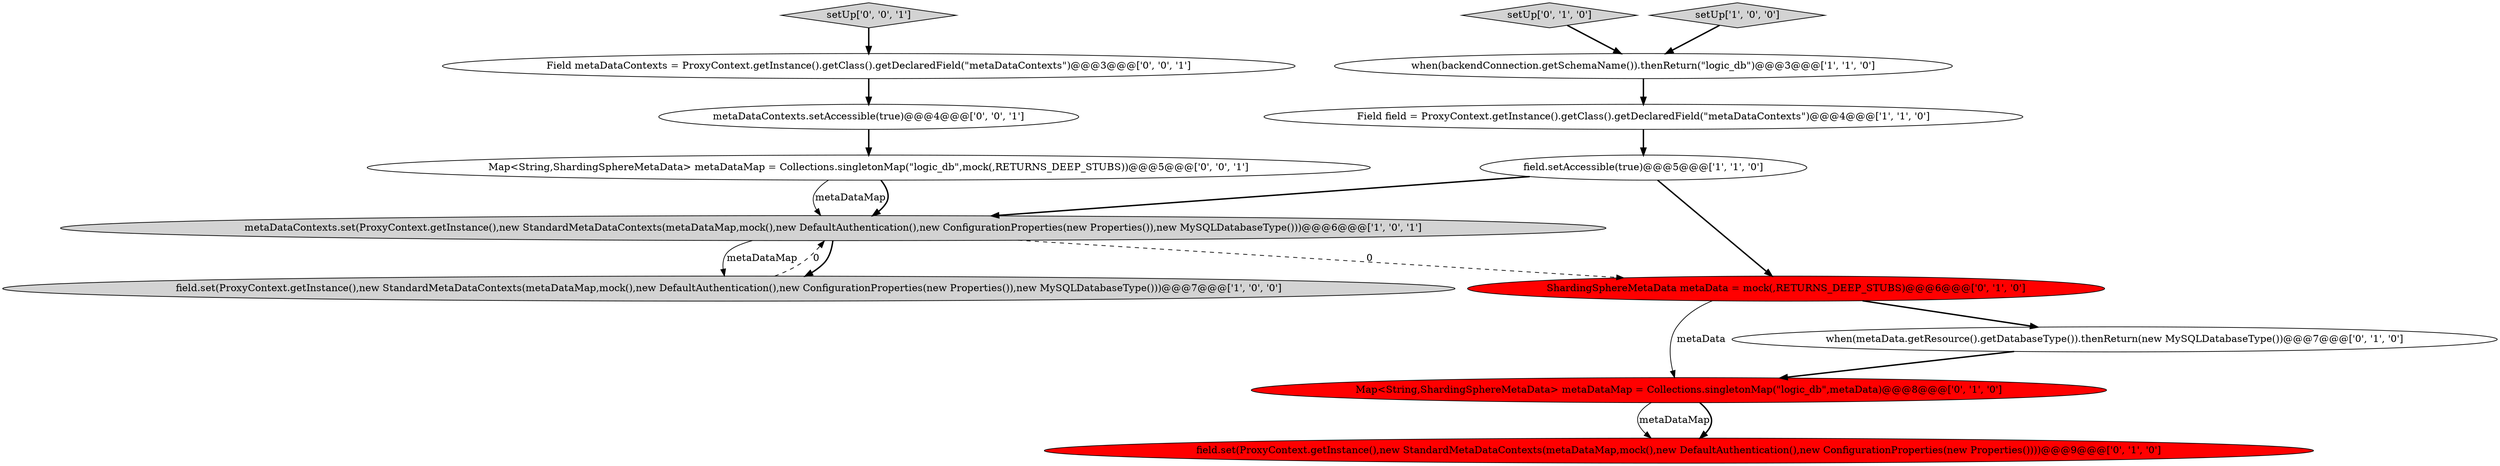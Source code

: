 digraph {
12 [style = filled, label = "setUp['0', '0', '1']", fillcolor = lightgray, shape = diamond image = "AAA0AAABBB3BBB"];
8 [style = filled, label = "field.set(ProxyContext.getInstance(),new StandardMetaDataContexts(metaDataMap,mock(),new DefaultAuthentication(),new ConfigurationProperties(new Properties())))@@@9@@@['0', '1', '0']", fillcolor = red, shape = ellipse image = "AAA1AAABBB2BBB"];
10 [style = filled, label = "Map<String,ShardingSphereMetaData> metaDataMap = Collections.singletonMap(\"logic_db\",metaData)@@@8@@@['0', '1', '0']", fillcolor = red, shape = ellipse image = "AAA1AAABBB2BBB"];
7 [style = filled, label = "ShardingSphereMetaData metaData = mock(,RETURNS_DEEP_STUBS)@@@6@@@['0', '1', '0']", fillcolor = red, shape = ellipse image = "AAA1AAABBB2BBB"];
11 [style = filled, label = "Map<String,ShardingSphereMetaData> metaDataMap = Collections.singletonMap(\"logic_db\",mock(,RETURNS_DEEP_STUBS))@@@5@@@['0', '0', '1']", fillcolor = white, shape = ellipse image = "AAA0AAABBB3BBB"];
5 [style = filled, label = "when(backendConnection.getSchemaName()).thenReturn(\"logic_db\")@@@3@@@['1', '1', '0']", fillcolor = white, shape = ellipse image = "AAA0AAABBB1BBB"];
6 [style = filled, label = "setUp['0', '1', '0']", fillcolor = lightgray, shape = diamond image = "AAA0AAABBB2BBB"];
0 [style = filled, label = "field.set(ProxyContext.getInstance(),new StandardMetaDataContexts(metaDataMap,mock(),new DefaultAuthentication(),new ConfigurationProperties(new Properties()),new MySQLDatabaseType()))@@@7@@@['1', '0', '0']", fillcolor = lightgray, shape = ellipse image = "AAA0AAABBB1BBB"];
4 [style = filled, label = "Field field = ProxyContext.getInstance().getClass().getDeclaredField(\"metaDataContexts\")@@@4@@@['1', '1', '0']", fillcolor = white, shape = ellipse image = "AAA0AAABBB1BBB"];
13 [style = filled, label = "Field metaDataContexts = ProxyContext.getInstance().getClass().getDeclaredField(\"metaDataContexts\")@@@3@@@['0', '0', '1']", fillcolor = white, shape = ellipse image = "AAA0AAABBB3BBB"];
14 [style = filled, label = "metaDataContexts.setAccessible(true)@@@4@@@['0', '0', '1']", fillcolor = white, shape = ellipse image = "AAA0AAABBB3BBB"];
2 [style = filled, label = "field.setAccessible(true)@@@5@@@['1', '1', '0']", fillcolor = white, shape = ellipse image = "AAA0AAABBB1BBB"];
1 [style = filled, label = "setUp['1', '0', '0']", fillcolor = lightgray, shape = diamond image = "AAA0AAABBB1BBB"];
9 [style = filled, label = "when(metaData.getResource().getDatabaseType()).thenReturn(new MySQLDatabaseType())@@@7@@@['0', '1', '0']", fillcolor = white, shape = ellipse image = "AAA0AAABBB2BBB"];
3 [style = filled, label = "metaDataContexts.set(ProxyContext.getInstance(),new StandardMetaDataContexts(metaDataMap,mock(),new DefaultAuthentication(),new ConfigurationProperties(new Properties()),new MySQLDatabaseType()))@@@6@@@['1', '0', '1']", fillcolor = lightgray, shape = ellipse image = "AAA0AAABBB1BBB"];
1->5 [style = bold, label=""];
7->9 [style = bold, label=""];
11->3 [style = solid, label="metaDataMap"];
3->0 [style = bold, label=""];
12->13 [style = bold, label=""];
6->5 [style = bold, label=""];
10->8 [style = solid, label="metaDataMap"];
0->3 [style = dashed, label="0"];
4->2 [style = bold, label=""];
2->7 [style = bold, label=""];
9->10 [style = bold, label=""];
10->8 [style = bold, label=""];
11->3 [style = bold, label=""];
3->0 [style = solid, label="metaDataMap"];
14->11 [style = bold, label=""];
13->14 [style = bold, label=""];
3->7 [style = dashed, label="0"];
5->4 [style = bold, label=""];
2->3 [style = bold, label=""];
7->10 [style = solid, label="metaData"];
}
